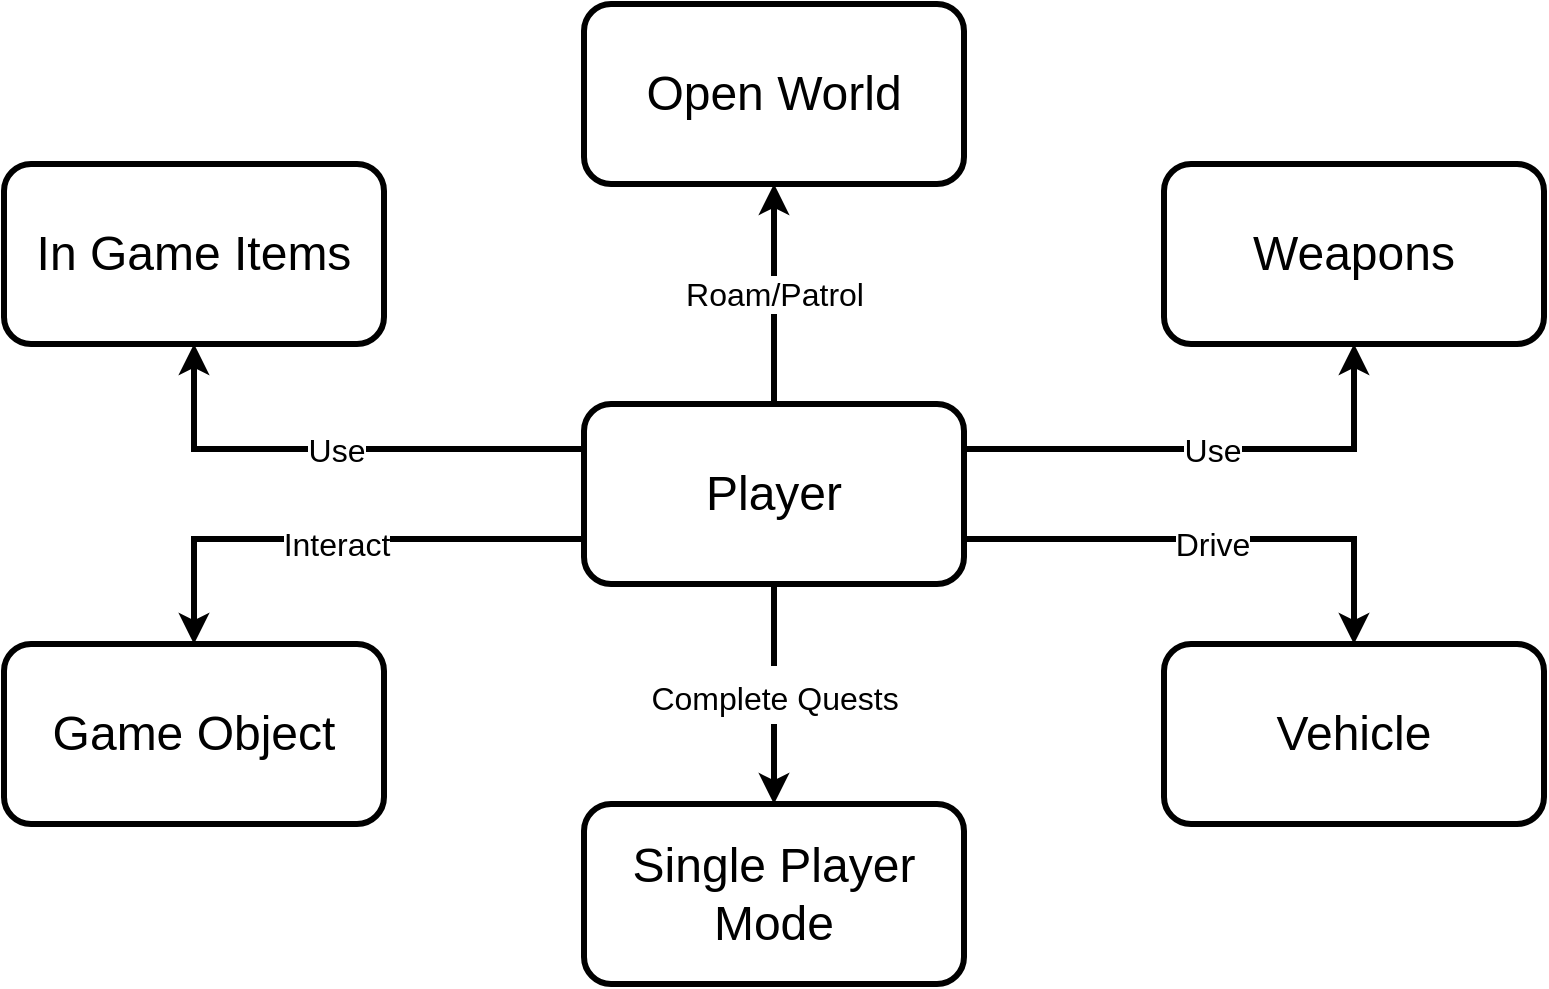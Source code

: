 <mxfile version="17.0.0" type="github">
  <diagram id="2RH8-At6zr4JO2N2CYxe" name="Page-1">
    <mxGraphModel dx="1245" dy="443" grid="1" gridSize="10" guides="1" tooltips="1" connect="1" arrows="1" fold="1" page="1" pageScale="1" pageWidth="850" pageHeight="1100" math="0" shadow="0">
      <root>
        <mxCell id="0" />
        <mxCell id="1" parent="0" />
        <mxCell id="FLnLAmMG_InDP3P4FJMe-1" value="Roam/Patrol" style="edgeStyle=orthogonalEdgeStyle;rounded=0;orthogonalLoop=1;jettySize=auto;html=1;entryX=0.5;entryY=1;entryDx=0;entryDy=0;fontSize=16;strokeWidth=3;" parent="1" source="1J10HzMSyGZru3gA6xuf-2" target="1J10HzMSyGZru3gA6xuf-3" edge="1">
          <mxGeometry relative="1" as="geometry" />
        </mxCell>
        <mxCell id="FLnLAmMG_InDP3P4FJMe-3" value="Use" style="edgeStyle=orthogonalEdgeStyle;rounded=0;orthogonalLoop=1;jettySize=auto;html=1;exitX=1;exitY=0.25;exitDx=0;exitDy=0;entryX=0.5;entryY=1;entryDx=0;entryDy=0;fontSize=16;strokeWidth=3;" parent="1" source="1J10HzMSyGZru3gA6xuf-2" target="1J10HzMSyGZru3gA6xuf-5" edge="1">
          <mxGeometry relative="1" as="geometry" />
        </mxCell>
        <mxCell id="FLnLAmMG_InDP3P4FJMe-8" value="Use" style="edgeStyle=orthogonalEdgeStyle;rounded=0;orthogonalLoop=1;jettySize=auto;html=1;exitX=0;exitY=0.25;exitDx=0;exitDy=0;entryX=0.5;entryY=1;entryDx=0;entryDy=0;fontSize=16;strokeWidth=3;" parent="1" source="1J10HzMSyGZru3gA6xuf-2" target="1J10HzMSyGZru3gA6xuf-6" edge="1">
          <mxGeometry relative="1" as="geometry" />
        </mxCell>
        <mxCell id="mqzb8QERGLti67DNAILo-1" value="&lt;font style=&quot;font-size: 16px&quot;&gt;Interact&lt;/font&gt;" style="edgeStyle=orthogonalEdgeStyle;rounded=0;orthogonalLoop=1;jettySize=auto;html=1;exitX=0;exitY=0.75;exitDx=0;exitDy=0;entryX=0.5;entryY=0;entryDx=0;entryDy=0;fontSize=24;strokeWidth=3;" parent="1" source="1J10HzMSyGZru3gA6xuf-2" target="1J10HzMSyGZru3gA6xuf-15" edge="1">
          <mxGeometry relative="1" as="geometry" />
        </mxCell>
        <mxCell id="mqzb8QERGLti67DNAILo-2" value="&lt;font style=&quot;font-size: 16px&quot;&gt;Drive&lt;/font&gt;" style="edgeStyle=orthogonalEdgeStyle;rounded=0;orthogonalLoop=1;jettySize=auto;html=1;exitX=1;exitY=0.75;exitDx=0;exitDy=0;entryX=0.5;entryY=0;entryDx=0;entryDy=0;fontSize=24;strokeWidth=3;" parent="1" source="1J10HzMSyGZru3gA6xuf-2" target="1J10HzMSyGZru3gA6xuf-4" edge="1">
          <mxGeometry relative="1" as="geometry" />
        </mxCell>
        <mxCell id="mqzb8QERGLti67DNAILo-4" value="&lt;font size=&quot;3&quot;&gt;Complete Quests&lt;br&gt;&lt;/font&gt;" style="edgeStyle=orthogonalEdgeStyle;rounded=0;orthogonalLoop=1;jettySize=auto;html=1;exitX=0.5;exitY=1;exitDx=0;exitDy=0;fontSize=24;strokeWidth=3;" parent="1" source="1J10HzMSyGZru3gA6xuf-2" target="mqzb8QERGLti67DNAILo-3" edge="1">
          <mxGeometry relative="1" as="geometry" />
        </mxCell>
        <mxCell id="1J10HzMSyGZru3gA6xuf-2" value="&lt;font style=&quot;font-size: 24px&quot;&gt;Player&lt;/font&gt;" style="rounded=1;whiteSpace=wrap;html=1;strokeWidth=3;" parent="1" vertex="1">
          <mxGeometry x="210" y="210" width="190" height="90" as="geometry" />
        </mxCell>
        <mxCell id="1J10HzMSyGZru3gA6xuf-3" value="&lt;font style=&quot;font-size: 24px&quot;&gt;Open World&lt;br&gt;&lt;/font&gt;" style="rounded=1;whiteSpace=wrap;html=1;strokeWidth=3;" parent="1" vertex="1">
          <mxGeometry x="210" y="10" width="190" height="90" as="geometry" />
        </mxCell>
        <mxCell id="1J10HzMSyGZru3gA6xuf-4" value="&lt;font style=&quot;font-size: 24px&quot;&gt;Vehicle&lt;br&gt;&lt;/font&gt;" style="rounded=1;whiteSpace=wrap;html=1;strokeWidth=3;" parent="1" vertex="1">
          <mxGeometry x="500" y="330" width="190" height="90" as="geometry" />
        </mxCell>
        <mxCell id="1J10HzMSyGZru3gA6xuf-5" value="&lt;font style=&quot;font-size: 24px&quot;&gt;Weapons&lt;br&gt;&lt;/font&gt;" style="rounded=1;whiteSpace=wrap;html=1;strokeWidth=3;" parent="1" vertex="1">
          <mxGeometry x="500" y="90" width="190" height="90" as="geometry" />
        </mxCell>
        <mxCell id="1J10HzMSyGZru3gA6xuf-6" value="&lt;font style=&quot;font-size: 24px&quot;&gt;In Game Items&lt;br&gt;&lt;/font&gt;" style="rounded=1;whiteSpace=wrap;html=1;strokeWidth=3;" parent="1" vertex="1">
          <mxGeometry x="-80" y="90" width="190" height="90" as="geometry" />
        </mxCell>
        <mxCell id="1J10HzMSyGZru3gA6xuf-15" value="&lt;font style=&quot;font-size: 24px&quot;&gt;Game Object&lt;/font&gt;" style="rounded=1;whiteSpace=wrap;html=1;strokeWidth=3;" parent="1" vertex="1">
          <mxGeometry x="-80" y="330" width="190" height="90" as="geometry" />
        </mxCell>
        <mxCell id="mqzb8QERGLti67DNAILo-3" value="&lt;font style=&quot;font-size: 24px&quot;&gt;Single Player Mode&lt;br&gt;&lt;/font&gt;" style="rounded=1;whiteSpace=wrap;html=1;strokeWidth=3;" parent="1" vertex="1">
          <mxGeometry x="210" y="410" width="190" height="90" as="geometry" />
        </mxCell>
      </root>
    </mxGraphModel>
  </diagram>
</mxfile>
